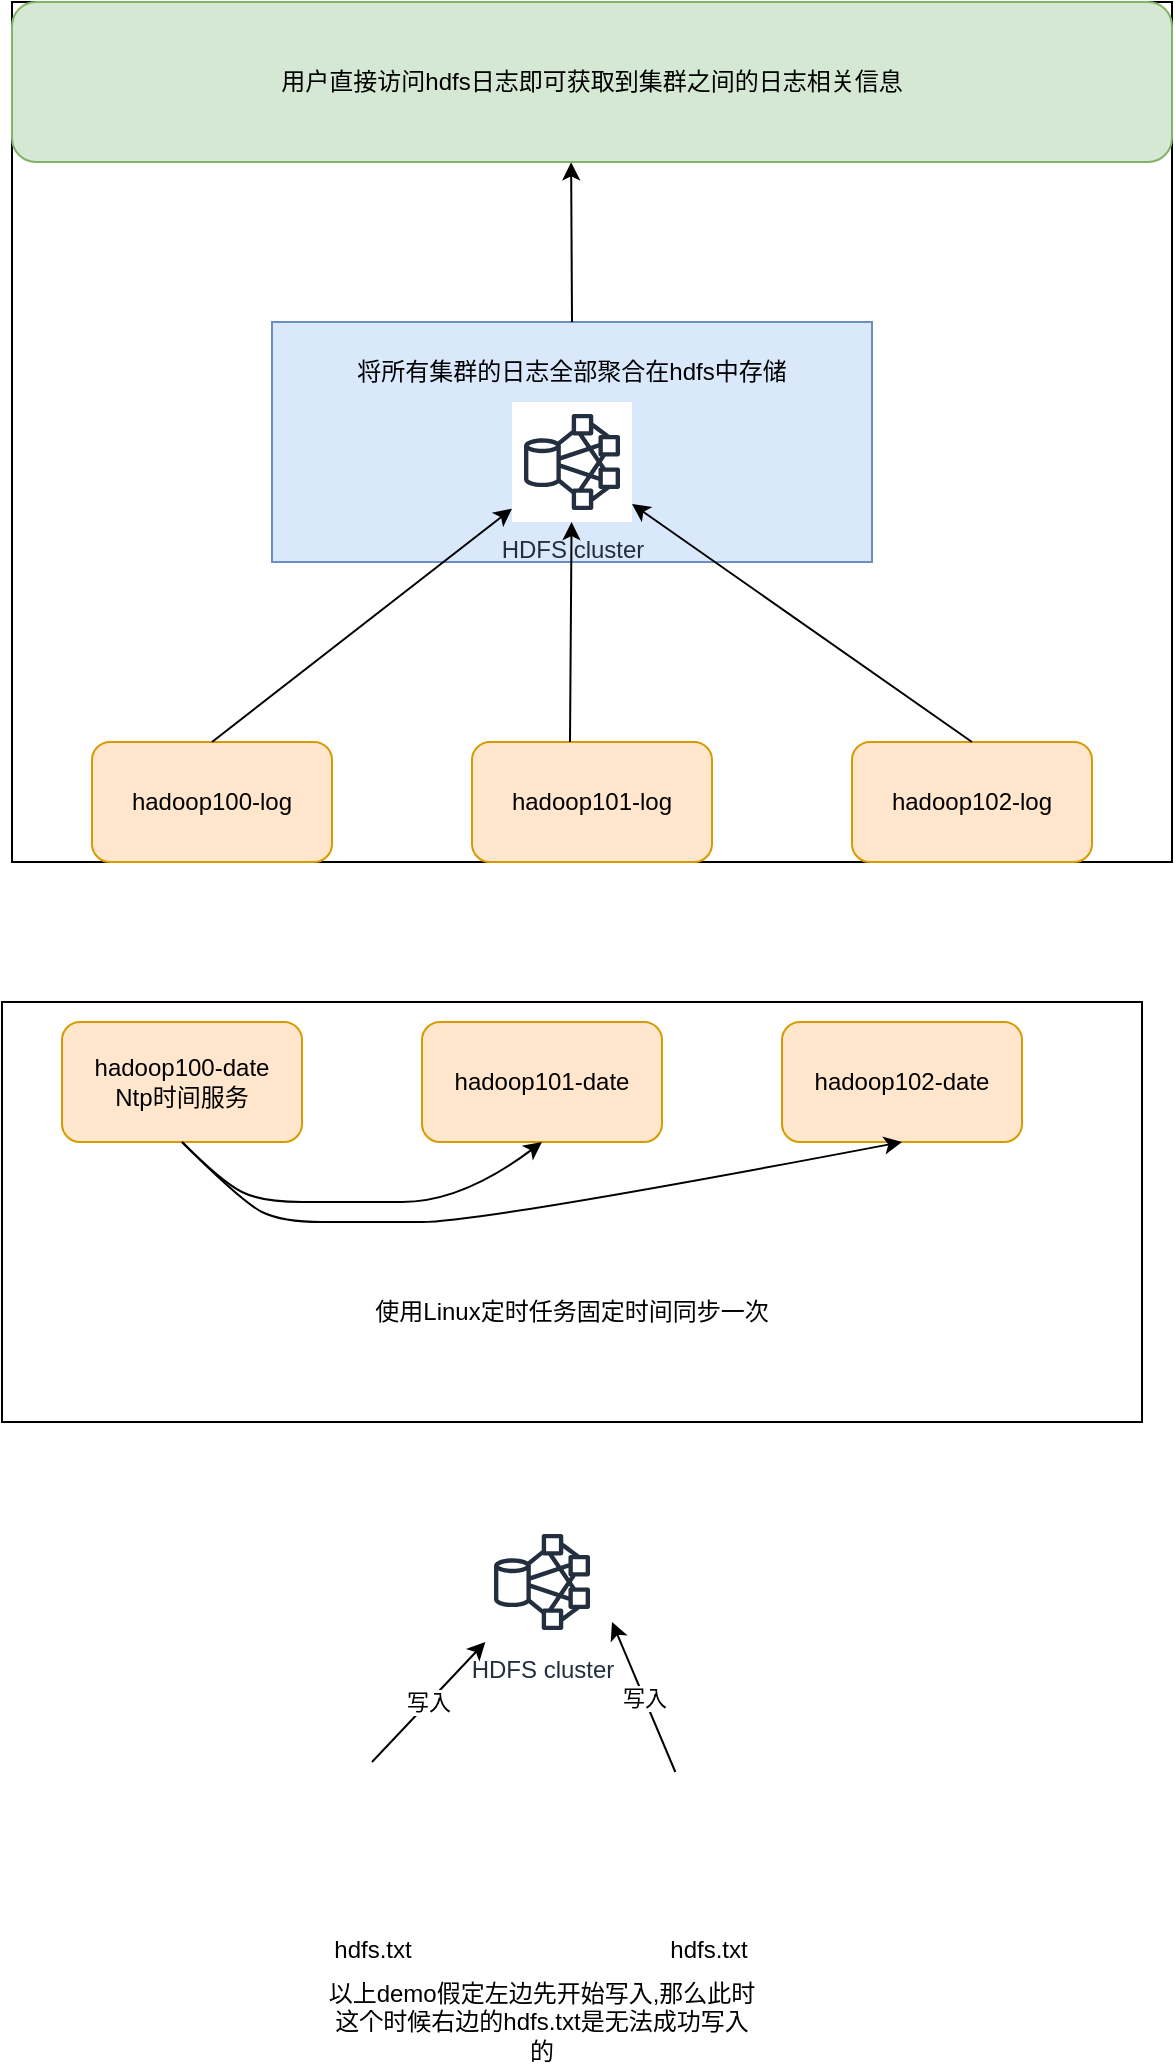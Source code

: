 <mxfile version="17.4.6" type="github">
  <diagram id="kcvsIPe3xYXkVIFcAQJa" name="Page-1">
    <mxGraphModel dx="1038" dy="579" grid="1" gridSize="10" guides="1" tooltips="1" connect="1" arrows="1" fold="1" page="1" pageScale="1" pageWidth="827" pageHeight="1169" math="0" shadow="0">
      <root>
        <mxCell id="0" />
        <mxCell id="1" parent="0" />
        <mxCell id="QCqwP3Htz6-DfP1OXaIB-4" value="" style="rounded=0;whiteSpace=wrap;html=1;" parent="1" vertex="1">
          <mxGeometry x="100" y="30" width="580" height="430" as="geometry" />
        </mxCell>
        <mxCell id="QCqwP3Htz6-DfP1OXaIB-1" value="hadoop100-log" style="rounded=1;whiteSpace=wrap;html=1;fillColor=#ffe6cc;strokeColor=#d79b00;" parent="1" vertex="1">
          <mxGeometry x="140" y="400" width="120" height="60" as="geometry" />
        </mxCell>
        <mxCell id="QCqwP3Htz6-DfP1OXaIB-2" value="hadoop101-log" style="rounded=1;whiteSpace=wrap;html=1;fillColor=#ffe6cc;strokeColor=#d79b00;" parent="1" vertex="1">
          <mxGeometry x="330" y="400" width="120" height="60" as="geometry" />
        </mxCell>
        <mxCell id="QCqwP3Htz6-DfP1OXaIB-3" value="hadoop102-log" style="rounded=1;whiteSpace=wrap;html=1;fillColor=#ffe6cc;strokeColor=#d79b00;" parent="1" vertex="1">
          <mxGeometry x="520" y="400" width="120" height="60" as="geometry" />
        </mxCell>
        <mxCell id="8Y7kid4Wf00FCMn_x53K-8" value="" style="rounded=0;whiteSpace=wrap;html=1;fillColor=#dae8fc;strokeColor=#6c8ebf;" parent="1" vertex="1">
          <mxGeometry x="230" y="190" width="300" height="120" as="geometry" />
        </mxCell>
        <mxCell id="8Y7kid4Wf00FCMn_x53K-1" value="" style="endArrow=classic;html=1;rounded=0;exitX=0.5;exitY=0;exitDx=0;exitDy=0;" parent="1" source="QCqwP3Htz6-DfP1OXaIB-1" target="8Y7kid4Wf00FCMn_x53K-7" edge="1">
          <mxGeometry width="50" height="50" relative="1" as="geometry">
            <mxPoint x="220" y="360" as="sourcePoint" />
            <mxPoint x="360" y="277.98" as="targetPoint" />
          </mxGeometry>
        </mxCell>
        <mxCell id="8Y7kid4Wf00FCMn_x53K-2" value="" style="endArrow=classic;html=1;rounded=0;exitX=0.5;exitY=0;exitDx=0;exitDy=0;" parent="1" target="8Y7kid4Wf00FCMn_x53K-7" edge="1">
          <mxGeometry width="50" height="50" relative="1" as="geometry">
            <mxPoint x="379" y="400" as="sourcePoint" />
            <mxPoint x="393.095" y="287.979" as="targetPoint" />
          </mxGeometry>
        </mxCell>
        <mxCell id="8Y7kid4Wf00FCMn_x53K-3" value="" style="endArrow=classic;html=1;rounded=0;exitX=0.5;exitY=0;exitDx=0;exitDy=0;" parent="1" source="QCqwP3Htz6-DfP1OXaIB-3" target="8Y7kid4Wf00FCMn_x53K-7" edge="1">
          <mxGeometry width="50" height="50" relative="1" as="geometry">
            <mxPoint x="570" y="400" as="sourcePoint" />
            <mxPoint x="436" y="280.527" as="targetPoint" />
          </mxGeometry>
        </mxCell>
        <mxCell id="8Y7kid4Wf00FCMn_x53K-7" value="HDFS cluster" style="sketch=0;outlineConnect=0;fontColor=#232F3E;gradientColor=none;strokeColor=#232F3E;fillColor=#ffffff;dashed=0;verticalLabelPosition=bottom;verticalAlign=top;align=center;html=1;fontSize=12;fontStyle=0;aspect=fixed;shape=mxgraph.aws4.resourceIcon;resIcon=mxgraph.aws4.hdfs_cluster;" parent="1" vertex="1">
          <mxGeometry x="350" y="230" width="60" height="60" as="geometry" />
        </mxCell>
        <mxCell id="8Y7kid4Wf00FCMn_x53K-9" value="将所有集群的日志全部聚合在hdfs中存储" style="text;html=1;strokeColor=none;fillColor=none;align=center;verticalAlign=middle;whiteSpace=wrap;rounded=0;" parent="1" vertex="1">
          <mxGeometry x="270" y="200" width="220" height="30" as="geometry" />
        </mxCell>
        <mxCell id="8Y7kid4Wf00FCMn_x53K-10" value="" style="endArrow=classic;html=1;rounded=0;exitX=0.5;exitY=0;exitDx=0;exitDy=0;entryX=0.482;entryY=1.002;entryDx=0;entryDy=0;entryPerimeter=0;" parent="1" source="8Y7kid4Wf00FCMn_x53K-8" target="8Y7kid4Wf00FCMn_x53K-11" edge="1">
          <mxGeometry width="50" height="50" relative="1" as="geometry">
            <mxPoint x="350" y="190" as="sourcePoint" />
            <mxPoint x="380" y="120" as="targetPoint" />
          </mxGeometry>
        </mxCell>
        <mxCell id="8Y7kid4Wf00FCMn_x53K-11" value="用户直接访问hdfs日志即可获取到集群之间的日志相关信息" style="rounded=1;whiteSpace=wrap;html=1;fillColor=#d5e8d4;strokeColor=#82b366;" parent="1" vertex="1">
          <mxGeometry x="100" y="30" width="580" height="80" as="geometry" />
        </mxCell>
        <mxCell id="gmTfE6Bic6yDz4b4JEkk-1" value="" style="rounded=0;whiteSpace=wrap;html=1;" parent="1" vertex="1">
          <mxGeometry x="95" y="530" width="570" height="210" as="geometry" />
        </mxCell>
        <mxCell id="gmTfE6Bic6yDz4b4JEkk-2" value="hadoop100-date&lt;br&gt;Ntp时间服务" style="rounded=1;whiteSpace=wrap;html=1;fillColor=#ffe6cc;strokeColor=#d79b00;" parent="1" vertex="1">
          <mxGeometry x="125" y="540" width="120" height="60" as="geometry" />
        </mxCell>
        <mxCell id="gmTfE6Bic6yDz4b4JEkk-3" value="hadoop101-date" style="rounded=1;whiteSpace=wrap;html=1;fillColor=#ffe6cc;strokeColor=#d79b00;" parent="1" vertex="1">
          <mxGeometry x="305" y="540" width="120" height="60" as="geometry" />
        </mxCell>
        <mxCell id="gmTfE6Bic6yDz4b4JEkk-4" value="hadoop102-date" style="rounded=1;whiteSpace=wrap;html=1;fillColor=#ffe6cc;strokeColor=#d79b00;" parent="1" vertex="1">
          <mxGeometry x="485" y="540" width="120" height="60" as="geometry" />
        </mxCell>
        <mxCell id="gmTfE6Bic6yDz4b4JEkk-6" value="" style="curved=1;endArrow=classic;html=1;rounded=0;exitX=0.5;exitY=1;exitDx=0;exitDy=0;entryX=0.5;entryY=1;entryDx=0;entryDy=0;" parent="1" source="gmTfE6Bic6yDz4b4JEkk-2" target="gmTfE6Bic6yDz4b4JEkk-3" edge="1">
          <mxGeometry width="50" height="50" relative="1" as="geometry">
            <mxPoint x="415" y="630" as="sourcePoint" />
            <mxPoint x="465" y="580" as="targetPoint" />
            <Array as="points">
              <mxPoint x="205" y="620" />
              <mxPoint x="225" y="630" />
              <mxPoint x="265" y="630" />
              <mxPoint x="325" y="630" />
            </Array>
          </mxGeometry>
        </mxCell>
        <mxCell id="gmTfE6Bic6yDz4b4JEkk-7" value="" style="curved=1;endArrow=classic;html=1;rounded=0;exitX=0.5;exitY=1;exitDx=0;exitDy=0;entryX=0.5;entryY=1;entryDx=0;entryDy=0;" parent="1" source="gmTfE6Bic6yDz4b4JEkk-2" target="gmTfE6Bic6yDz4b4JEkk-4" edge="1">
          <mxGeometry width="50" height="50" relative="1" as="geometry">
            <mxPoint x="195" y="610" as="sourcePoint" />
            <mxPoint x="375" y="610" as="targetPoint" />
            <Array as="points">
              <mxPoint x="215" y="630" />
              <mxPoint x="235" y="640" />
              <mxPoint x="275" y="640" />
              <mxPoint x="335" y="640" />
            </Array>
          </mxGeometry>
        </mxCell>
        <mxCell id="gmTfE6Bic6yDz4b4JEkk-8" value="使用Linux定时任务固定时间同步一次" style="text;html=1;strokeColor=none;fillColor=none;align=center;verticalAlign=middle;whiteSpace=wrap;rounded=0;" parent="1" vertex="1">
          <mxGeometry x="255" y="670" width="250" height="30" as="geometry" />
        </mxCell>
        <mxCell id="T--f9lrzLVkI_BBuBeW8-2" value="hdfs.txt" style="shape=image;html=1;verticalAlign=top;verticalLabelPosition=bottom;labelBackgroundColor=#ffffff;imageAspect=0;aspect=fixed;image=https://cdn2.iconfinder.com/data/icons/boxicons-solid-vol-2/24/bxs-file-txt-128.png" vertex="1" parent="1">
          <mxGeometry x="240" y="910" width="80" height="80" as="geometry" />
        </mxCell>
        <mxCell id="T--f9lrzLVkI_BBuBeW8-3" value="hdfs.txt" style="shape=image;html=1;verticalAlign=top;verticalLabelPosition=bottom;labelBackgroundColor=#ffffff;imageAspect=0;aspect=fixed;image=https://cdn2.iconfinder.com/data/icons/boxicons-solid-vol-2/24/bxs-file-txt-128.png" vertex="1" parent="1">
          <mxGeometry x="410" y="915" width="75" height="75" as="geometry" />
        </mxCell>
        <mxCell id="T--f9lrzLVkI_BBuBeW8-4" value="HDFS cluster" style="sketch=0;outlineConnect=0;fontColor=#232F3E;gradientColor=none;strokeColor=#232F3E;fillColor=#ffffff;dashed=0;verticalLabelPosition=bottom;verticalAlign=top;align=center;html=1;fontSize=12;fontStyle=0;aspect=fixed;shape=mxgraph.aws4.resourceIcon;resIcon=mxgraph.aws4.hdfs_cluster;" vertex="1" parent="1">
          <mxGeometry x="335" y="790" width="60" height="60" as="geometry" />
        </mxCell>
        <mxCell id="T--f9lrzLVkI_BBuBeW8-5" value="写入" style="endArrow=classic;html=1;rounded=0;exitX=0.5;exitY=0;exitDx=0;exitDy=0;" edge="1" parent="1" source="T--f9lrzLVkI_BBuBeW8-2" target="T--f9lrzLVkI_BBuBeW8-4">
          <mxGeometry width="50" height="50" relative="1" as="geometry">
            <mxPoint x="160" y="960" as="sourcePoint" />
            <mxPoint x="210" y="910" as="targetPoint" />
          </mxGeometry>
        </mxCell>
        <mxCell id="T--f9lrzLVkI_BBuBeW8-6" value="写入" style="endArrow=classic;html=1;rounded=0;" edge="1" parent="1" source="T--f9lrzLVkI_BBuBeW8-3">
          <mxGeometry width="50" height="50" relative="1" as="geometry">
            <mxPoint x="280" y="927.5" as="sourcePoint" />
            <mxPoint x="400" y="840" as="targetPoint" />
          </mxGeometry>
        </mxCell>
        <mxCell id="T--f9lrzLVkI_BBuBeW8-7" value="" style="shape=image;html=1;verticalAlign=top;verticalLabelPosition=bottom;labelBackgroundColor=#ffffff;imageAspect=0;aspect=fixed;image=https://cdn3.iconfinder.com/data/icons/flat-actions-icons-9/792/Tick_Mark_Dark-128.png" vertex="1" parent="1">
          <mxGeometry x="320" y="870" width="20" height="20" as="geometry" />
        </mxCell>
        <mxCell id="T--f9lrzLVkI_BBuBeW8-8" value="" style="shape=image;html=1;verticalAlign=top;verticalLabelPosition=bottom;labelBackgroundColor=#ffffff;imageAspect=0;aspect=fixed;image=https://cdn2.iconfinder.com/data/icons/onebit/PNG/onebit_35.png" vertex="1" parent="1">
          <mxGeometry x="436" y="870" width="13" height="13" as="geometry" />
        </mxCell>
        <mxCell id="T--f9lrzLVkI_BBuBeW8-9" value="以上demo假定左边先开始写入,那么此时这个时候右边的hdfs.txt是无法成功写入的" style="text;html=1;strokeColor=none;fillColor=none;align=center;verticalAlign=middle;whiteSpace=wrap;rounded=0;" vertex="1" parent="1">
          <mxGeometry x="255" y="1040" width="220" as="geometry" />
        </mxCell>
      </root>
    </mxGraphModel>
  </diagram>
</mxfile>
